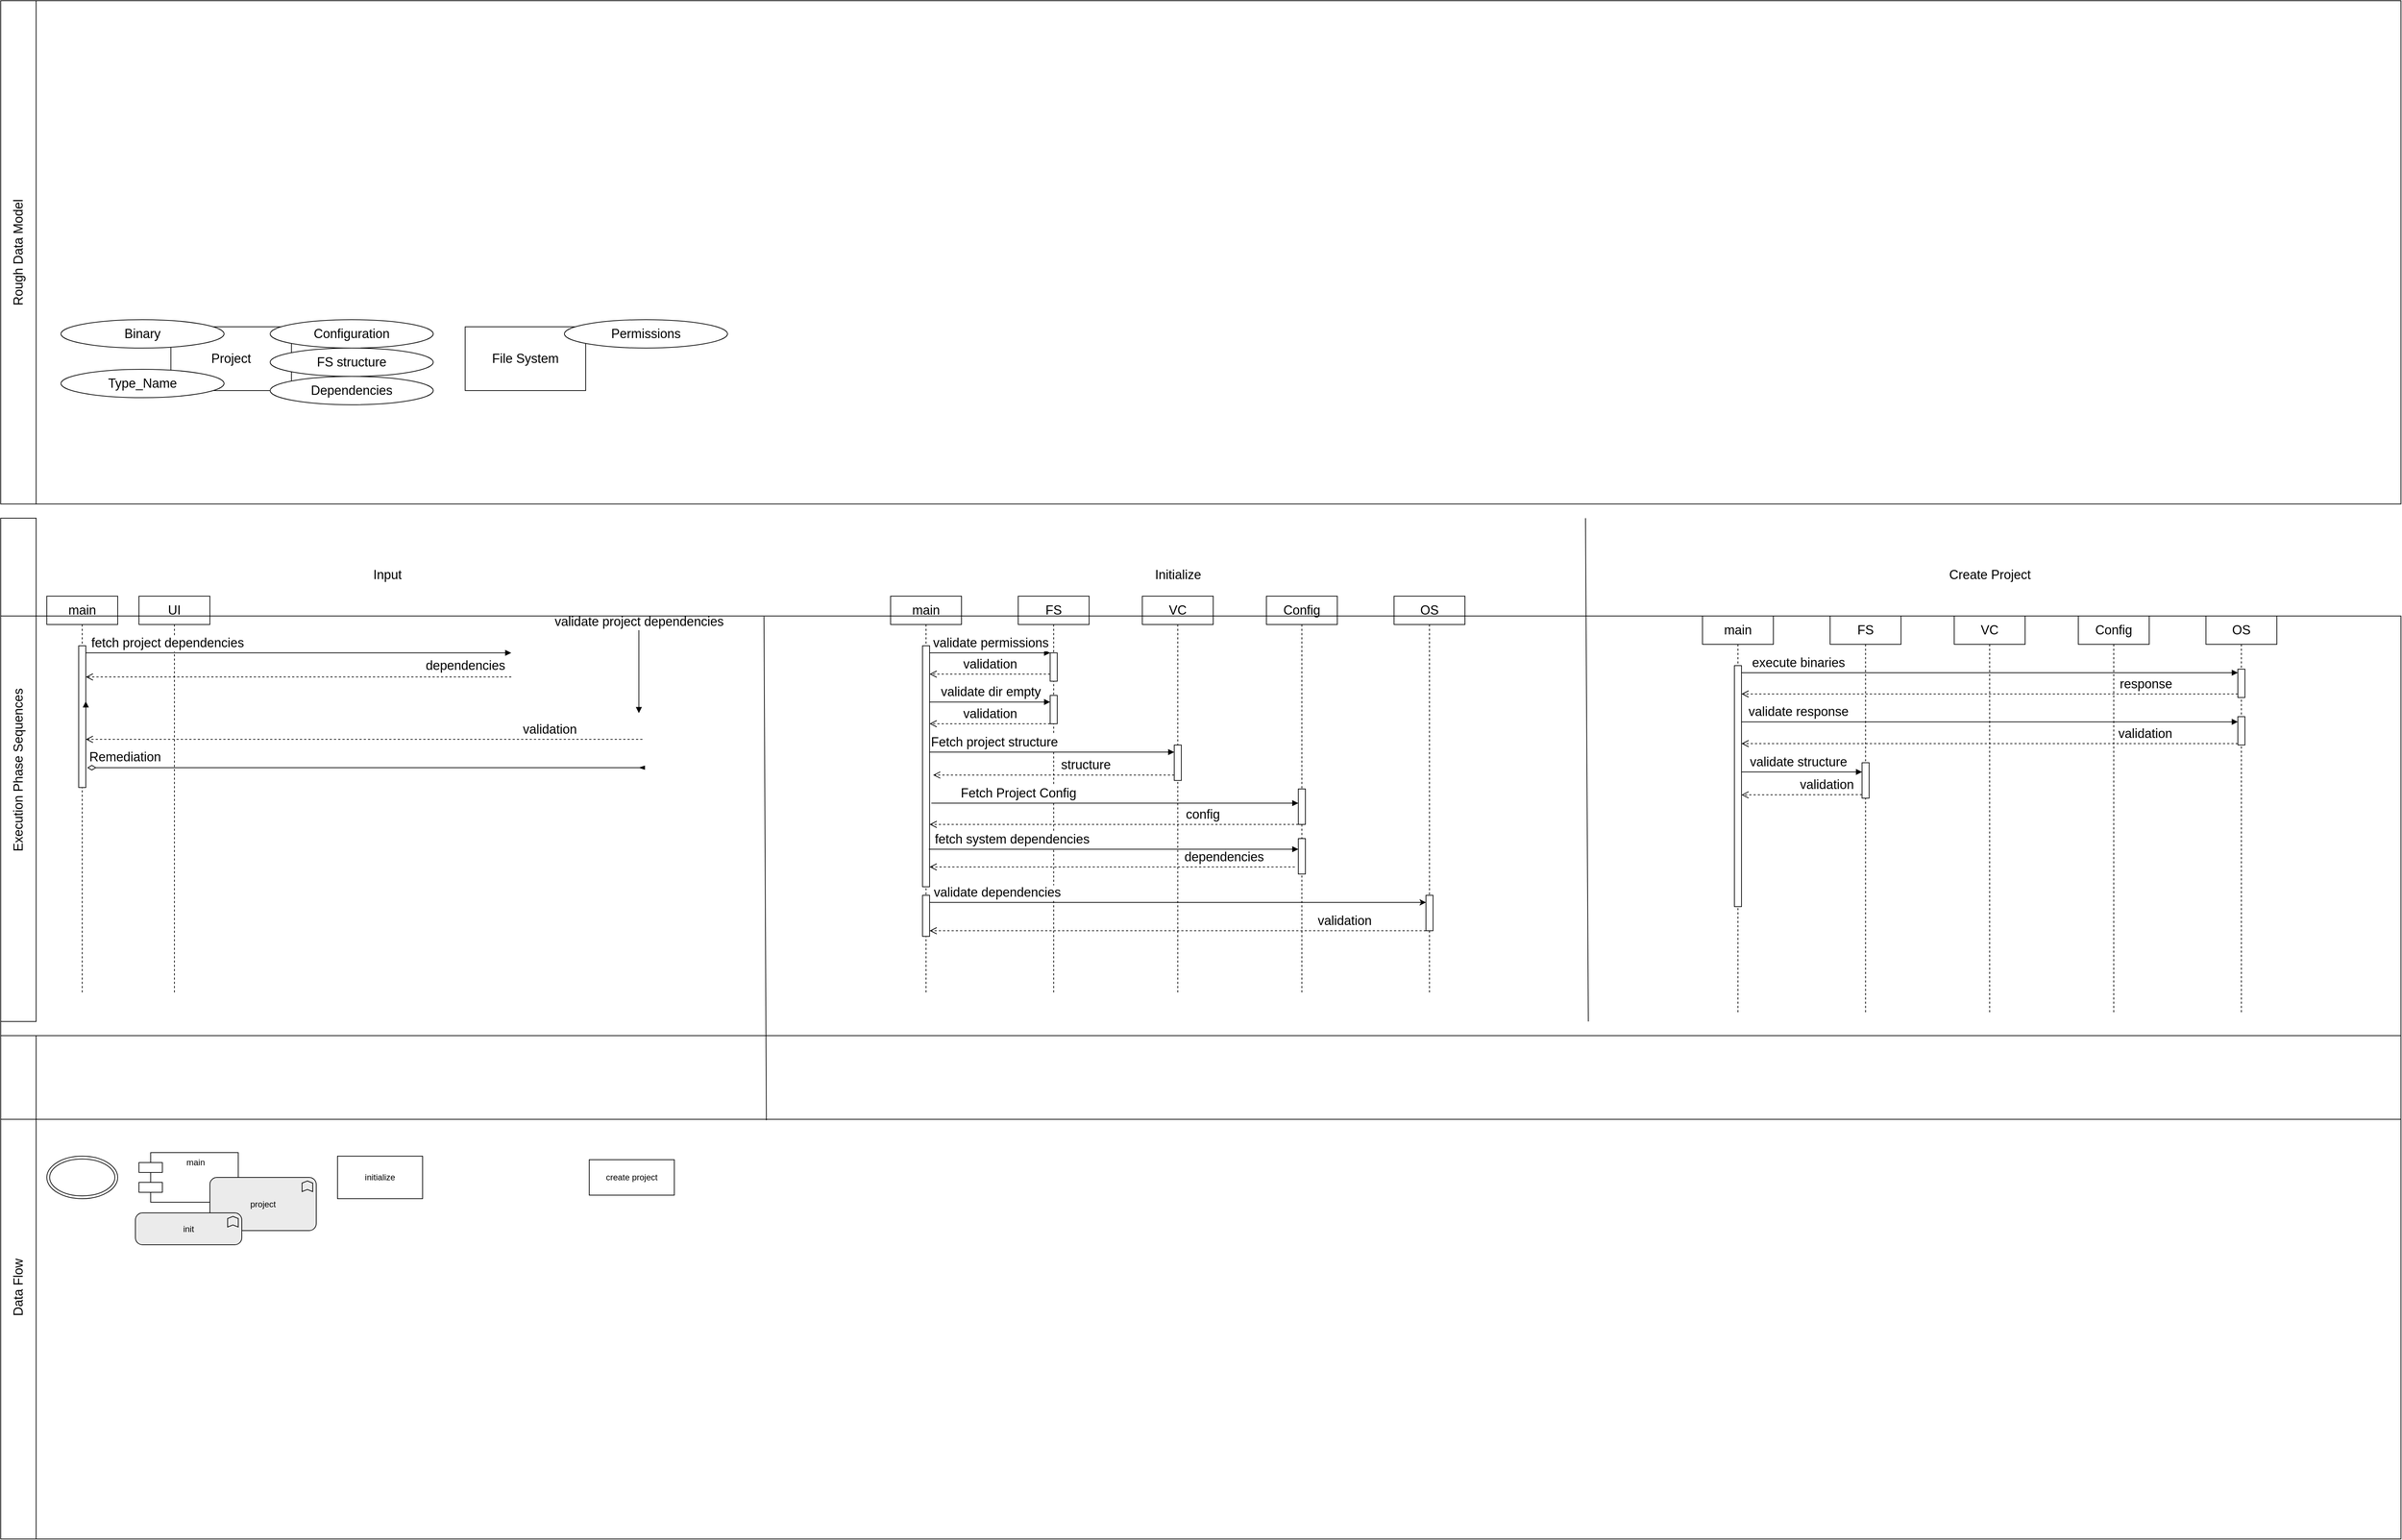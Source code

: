 <mxfile version="22.1.17" type="github" pages="2">
  <diagram name="Page-1" id="CyuAK5O2ngBxA0gHdHQv">
    <mxGraphModel dx="1660" dy="3206" grid="1" gridSize="10" guides="1" tooltips="1" connect="1" arrows="1" fold="1" page="1" pageScale="1" pageWidth="850" pageHeight="600" math="0" shadow="0">
      <root>
        <mxCell id="0" />
        <mxCell id="1" parent="0" />
        <mxCell id="G8mn_Oya-7VCKi-QUJl_-47" value="" style="group" parent="1" vertex="1" connectable="0">
          <mxGeometry x="15.0" y="-1650" width="3385" height="710" as="geometry" />
        </mxCell>
        <mxCell id="TEg64u3y-pWH7YhH9ex6-111" value="Execution Phase Sequences" style="rounded=0;whiteSpace=wrap;html=1;rotation=-90;fontSize=18;" parent="G8mn_Oya-7VCKi-QUJl_-47" vertex="1">
          <mxGeometry x="-330" y="330" width="710" height="50" as="geometry" />
        </mxCell>
        <mxCell id="G8mn_Oya-7VCKi-QUJl_-48" value="UI" style="shape=umlLifeline;perimeter=lifelinePerimeter;whiteSpace=wrap;html=1;container=0;dropTarget=0;collapsible=0;recursiveResize=0;outlineConnect=0;portConstraint=eastwest;newEdgeStyle={&quot;edgeStyle&quot;:&quot;elbowEdgeStyle&quot;,&quot;elbow&quot;:&quot;vertical&quot;,&quot;curved&quot;:0,&quot;rounded&quot;:0};fontSize=18;" parent="G8mn_Oya-7VCKi-QUJl_-47" vertex="1">
          <mxGeometry x="195.0" y="110" width="100" height="562" as="geometry" />
        </mxCell>
        <mxCell id="G8mn_Oya-7VCKi-QUJl_-49" value="" style="endArrow=none;html=1;rounded=0;entryX=0.318;entryY=0.001;entryDx=0;entryDy=0;entryPerimeter=0;exitX=0.319;exitY=1.002;exitDx=0;exitDy=0;exitPerimeter=0;" parent="G8mn_Oya-7VCKi-QUJl_-47" edge="1">
          <mxGeometry width="50" height="50" relative="1" as="geometry">
            <mxPoint x="2239" y="710" as="sourcePoint" />
            <mxPoint x="2235" as="targetPoint" />
          </mxGeometry>
        </mxCell>
        <mxCell id="G8mn_Oya-7VCKi-QUJl_-32" value="" style="whiteSpace=wrap;html=1;fillColor=none;" parent="1" vertex="1">
          <mxGeometry x="15" y="-2380" width="3385" height="710" as="geometry" />
        </mxCell>
        <mxCell id="G8mn_Oya-7VCKi-QUJl_-27" value="" style="whiteSpace=wrap;html=1;fillColor=none;" parent="1" vertex="1">
          <mxGeometry x="15" y="-920" width="3385" height="710" as="geometry" />
        </mxCell>
        <mxCell id="X7w895kAj7DChqH5guDB-77" value="Project" style="rounded=0;whiteSpace=wrap;html=1;fontSize=18;" parent="1" vertex="1">
          <mxGeometry x="255" y="-1920" width="170" height="90" as="geometry" />
        </mxCell>
        <mxCell id="TEg64u3y-pWH7YhH9ex6-54" value="Initialize" style="text;html=1;align=center;verticalAlign=middle;resizable=0;points=[];autosize=1;strokeColor=none;fillColor=none;fontSize=18;" parent="1" vertex="1">
          <mxGeometry x="1630" y="-1590" width="90" height="40" as="geometry" />
        </mxCell>
        <mxCell id="TEg64u3y-pWH7YhH9ex6-56" value="main" style="shape=umlLifeline;perimeter=lifelinePerimeter;whiteSpace=wrap;html=1;container=0;dropTarget=0;collapsible=0;recursiveResize=0;outlineConnect=0;portConstraint=eastwest;newEdgeStyle={&quot;edgeStyle&quot;:&quot;elbowEdgeStyle&quot;,&quot;elbow&quot;:&quot;vertical&quot;,&quot;curved&quot;:0,&quot;rounded&quot;:0};fontSize=18;" parent="1" vertex="1">
          <mxGeometry x="80" y="-1540" width="100" height="562" as="geometry" />
        </mxCell>
        <mxCell id="TEg64u3y-pWH7YhH9ex6-57" value="" style="html=1;points=[];perimeter=orthogonalPerimeter;outlineConnect=0;targetShapes=umlLifeline;portConstraint=eastwest;newEdgeStyle={&quot;edgeStyle&quot;:&quot;elbowEdgeStyle&quot;,&quot;elbow&quot;:&quot;vertical&quot;,&quot;curved&quot;:0,&quot;rounded&quot;:0};fontSize=18;" parent="TEg64u3y-pWH7YhH9ex6-56" vertex="1">
          <mxGeometry x="45" y="70" width="10" height="200" as="geometry" />
        </mxCell>
        <mxCell id="TEg64u3y-pWH7YhH9ex6-62" value="fetch project dependencies" style="html=1;verticalAlign=bottom;endArrow=block;edgeStyle=elbowEdgeStyle;elbow=vertical;curved=0;rounded=0;fontSize=18;" parent="1" source="TEg64u3y-pWH7YhH9ex6-57" edge="1">
          <mxGeometry x="-0.617" relative="1" as="geometry">
            <mxPoint x="235" y="-1450" as="sourcePoint" />
            <Array as="points">
              <mxPoint x="220" y="-1460" />
            </Array>
            <mxPoint as="offset" />
            <mxPoint x="735" y="-1460" as="targetPoint" />
          </mxGeometry>
        </mxCell>
        <mxCell id="TEg64u3y-pWH7YhH9ex6-63" value="dependencies" style="html=1;verticalAlign=bottom;endArrow=open;dashed=1;endSize=8;edgeStyle=elbowEdgeStyle;elbow=vertical;curved=0;rounded=0;fontSize=18;" parent="1" target="TEg64u3y-pWH7YhH9ex6-57" edge="1">
          <mxGeometry x="-0.782" y="-2" relative="1" as="geometry">
            <mxPoint x="140" y="-1428" as="targetPoint" />
            <Array as="points">
              <mxPoint x="220" y="-1426" />
            </Array>
            <mxPoint x="735" y="-1426" as="sourcePoint" />
            <mxPoint as="offset" />
          </mxGeometry>
        </mxCell>
        <mxCell id="TEg64u3y-pWH7YhH9ex6-68" value="validate project dependencies" style="html=1;verticalAlign=bottom;endArrow=block;edgeStyle=elbowEdgeStyle;elbow=vertical;curved=0;rounded=0;fontSize=18;" parent="1" source="TEg64u3y-pWH7YhH9ex6-110" edge="1">
          <mxGeometry x="-0.679" relative="1" as="geometry">
            <mxPoint x="135" y="-1375" as="sourcePoint" />
            <Array as="points">
              <mxPoint x="220" y="-1375" />
            </Array>
            <mxPoint x="915" y="-1375" as="targetPoint" />
            <mxPoint as="offset" />
          </mxGeometry>
        </mxCell>
        <mxCell id="TEg64u3y-pWH7YhH9ex6-69" value="validation" style="html=1;verticalAlign=bottom;endArrow=open;dashed=1;endSize=8;edgeStyle=elbowEdgeStyle;elbow=vertical;curved=0;rounded=0;fontSize=18;" parent="1" target="TEg64u3y-pWH7YhH9ex6-57" edge="1">
          <mxGeometry x="-0.669" relative="1" as="geometry">
            <mxPoint x="580" y="-1338" as="targetPoint" />
            <Array as="points">
              <mxPoint x="845" y="-1338" />
            </Array>
            <mxPoint x="920" y="-1338" as="sourcePoint" />
            <mxPoint x="-1" as="offset" />
          </mxGeometry>
        </mxCell>
        <mxCell id="TEg64u3y-pWH7YhH9ex6-82" value="Create Project" style="text;html=1;align=center;verticalAlign=middle;resizable=0;points=[];autosize=1;strokeColor=none;fillColor=none;fontSize=18;" parent="1" vertex="1">
          <mxGeometry x="2750" y="-1590" width="140" height="40" as="geometry" />
        </mxCell>
        <mxCell id="TEg64u3y-pWH7YhH9ex6-83" value="main" style="shape=umlLifeline;perimeter=lifelinePerimeter;whiteSpace=wrap;html=1;container=0;dropTarget=0;collapsible=0;recursiveResize=0;outlineConnect=0;portConstraint=eastwest;newEdgeStyle={&quot;edgeStyle&quot;:&quot;elbowEdgeStyle&quot;,&quot;elbow&quot;:&quot;vertical&quot;,&quot;curved&quot;:0,&quot;rounded&quot;:0};fontSize=18;" parent="1" vertex="1">
          <mxGeometry x="1270" y="-1540" width="100" height="562" as="geometry" />
        </mxCell>
        <mxCell id="TEg64u3y-pWH7YhH9ex6-84" value="" style="html=1;points=[];perimeter=orthogonalPerimeter;outlineConnect=0;targetShapes=umlLifeline;portConstraint=eastwest;newEdgeStyle={&quot;edgeStyle&quot;:&quot;elbowEdgeStyle&quot;,&quot;elbow&quot;:&quot;vertical&quot;,&quot;curved&quot;:0,&quot;rounded&quot;:0};fontSize=18;" parent="TEg64u3y-pWH7YhH9ex6-83" vertex="1">
          <mxGeometry x="45" y="70" width="10" height="340" as="geometry" />
        </mxCell>
        <mxCell id="TEg64u3y-pWH7YhH9ex6-85" value="" style="html=1;points=[];perimeter=orthogonalPerimeter;outlineConnect=0;targetShapes=umlLifeline;portConstraint=eastwest;newEdgeStyle={&quot;edgeStyle&quot;:&quot;elbowEdgeStyle&quot;,&quot;elbow&quot;:&quot;vertical&quot;,&quot;curved&quot;:0,&quot;rounded&quot;:0};fontSize=18;" parent="TEg64u3y-pWH7YhH9ex6-83" vertex="1">
          <mxGeometry x="45" y="422" width="10" height="58" as="geometry" />
        </mxCell>
        <mxCell id="TEg64u3y-pWH7YhH9ex6-86" value="FS" style="shape=umlLifeline;perimeter=lifelinePerimeter;whiteSpace=wrap;html=1;container=0;dropTarget=0;collapsible=0;recursiveResize=0;outlineConnect=0;portConstraint=eastwest;newEdgeStyle={&quot;edgeStyle&quot;:&quot;elbowEdgeStyle&quot;,&quot;elbow&quot;:&quot;vertical&quot;,&quot;curved&quot;:0,&quot;rounded&quot;:0};fontSize=18;" parent="1" vertex="1">
          <mxGeometry x="1450" y="-1540" width="100" height="562" as="geometry" />
        </mxCell>
        <mxCell id="TEg64u3y-pWH7YhH9ex6-87" value="" style="html=1;points=[];perimeter=orthogonalPerimeter;outlineConnect=0;targetShapes=umlLifeline;portConstraint=eastwest;newEdgeStyle={&quot;edgeStyle&quot;:&quot;elbowEdgeStyle&quot;,&quot;elbow&quot;:&quot;vertical&quot;,&quot;curved&quot;:0,&quot;rounded&quot;:0};fontSize=18;" parent="TEg64u3y-pWH7YhH9ex6-86" vertex="1">
          <mxGeometry x="45" y="80" width="10" height="40" as="geometry" />
        </mxCell>
        <mxCell id="TEg64u3y-pWH7YhH9ex6-88" value="" style="html=1;points=[];perimeter=orthogonalPerimeter;outlineConnect=0;targetShapes=umlLifeline;portConstraint=eastwest;newEdgeStyle={&quot;edgeStyle&quot;:&quot;elbowEdgeStyle&quot;,&quot;elbow&quot;:&quot;vertical&quot;,&quot;curved&quot;:0,&quot;rounded&quot;:0};fontSize=18;" parent="TEg64u3y-pWH7YhH9ex6-86" vertex="1">
          <mxGeometry x="45" y="140" width="10" height="40" as="geometry" />
        </mxCell>
        <mxCell id="TEg64u3y-pWH7YhH9ex6-89" value="validate permissions" style="html=1;verticalAlign=bottom;endArrow=block;edgeStyle=elbowEdgeStyle;elbow=vertical;curved=0;rounded=0;fontSize=18;" parent="1" source="TEg64u3y-pWH7YhH9ex6-84" target="TEg64u3y-pWH7YhH9ex6-87" edge="1">
          <mxGeometry x="0.005" relative="1" as="geometry">
            <mxPoint x="1425" y="-1450" as="sourcePoint" />
            <Array as="points">
              <mxPoint x="1410" y="-1460" />
            </Array>
            <mxPoint as="offset" />
          </mxGeometry>
        </mxCell>
        <mxCell id="TEg64u3y-pWH7YhH9ex6-90" value="validation" style="html=1;verticalAlign=bottom;endArrow=open;dashed=1;endSize=8;edgeStyle=elbowEdgeStyle;elbow=vertical;curved=0;rounded=0;fontSize=18;" parent="1" edge="1">
          <mxGeometry relative="1" as="geometry">
            <mxPoint x="1325" y="-1430" as="targetPoint" />
            <Array as="points">
              <mxPoint x="1420" y="-1430" />
            </Array>
            <mxPoint x="1495.0" y="-1430" as="sourcePoint" />
          </mxGeometry>
        </mxCell>
        <mxCell id="TEg64u3y-pWH7YhH9ex6-91" value="VC" style="shape=umlLifeline;perimeter=lifelinePerimeter;whiteSpace=wrap;html=1;container=0;dropTarget=0;collapsible=0;recursiveResize=0;outlineConnect=0;portConstraint=eastwest;newEdgeStyle={&quot;edgeStyle&quot;:&quot;elbowEdgeStyle&quot;,&quot;elbow&quot;:&quot;vertical&quot;,&quot;curved&quot;:0,&quot;rounded&quot;:0};fontSize=18;" parent="1" vertex="1">
          <mxGeometry x="1625" y="-1540" width="100" height="562" as="geometry" />
        </mxCell>
        <mxCell id="TEg64u3y-pWH7YhH9ex6-92" value="" style="html=1;points=[];perimeter=orthogonalPerimeter;outlineConnect=0;targetShapes=umlLifeline;portConstraint=eastwest;newEdgeStyle={&quot;edgeStyle&quot;:&quot;elbowEdgeStyle&quot;,&quot;elbow&quot;:&quot;vertical&quot;,&quot;curved&quot;:0,&quot;rounded&quot;:0};fontSize=18;" parent="TEg64u3y-pWH7YhH9ex6-91" vertex="1">
          <mxGeometry x="45" y="210" width="10" height="50" as="geometry" />
        </mxCell>
        <mxCell id="TEg64u3y-pWH7YhH9ex6-93" value="validate dir empty" style="html=1;verticalAlign=bottom;endArrow=block;edgeStyle=elbowEdgeStyle;elbow=vertical;curved=0;rounded=0;fontSize=18;" parent="1" edge="1">
          <mxGeometry x="0.005" relative="1" as="geometry">
            <mxPoint x="1325" y="-1390.67" as="sourcePoint" />
            <Array as="points">
              <mxPoint x="1410" y="-1390.67" />
            </Array>
            <mxPoint x="1495" y="-1390.67" as="targetPoint" />
            <mxPoint as="offset" />
          </mxGeometry>
        </mxCell>
        <mxCell id="TEg64u3y-pWH7YhH9ex6-94" value="validation" style="html=1;verticalAlign=bottom;endArrow=open;dashed=1;endSize=8;edgeStyle=elbowEdgeStyle;elbow=vertical;curved=0;rounded=0;fontSize=18;" parent="1" edge="1">
          <mxGeometry relative="1" as="geometry">
            <mxPoint x="1325" y="-1360" as="targetPoint" />
            <Array as="points">
              <mxPoint x="1420" y="-1360" />
            </Array>
            <mxPoint x="1495.0" y="-1360" as="sourcePoint" />
          </mxGeometry>
        </mxCell>
        <mxCell id="TEg64u3y-pWH7YhH9ex6-95" value="Fetch project structure" style="html=1;verticalAlign=bottom;endArrow=block;edgeStyle=elbowEdgeStyle;elbow=vertical;curved=0;rounded=0;fontSize=18;" parent="1" target="TEg64u3y-pWH7YhH9ex6-92" edge="1">
          <mxGeometry x="-0.47" relative="1" as="geometry">
            <mxPoint x="1325" y="-1320" as="sourcePoint" />
            <Array as="points">
              <mxPoint x="1410" y="-1320" />
            </Array>
            <mxPoint x="1665" y="-1320" as="targetPoint" />
            <mxPoint x="-1" as="offset" />
          </mxGeometry>
        </mxCell>
        <mxCell id="TEg64u3y-pWH7YhH9ex6-96" value="structure" style="html=1;verticalAlign=bottom;endArrow=open;dashed=1;endSize=8;edgeStyle=elbowEdgeStyle;elbow=vertical;curved=0;rounded=0;fontSize=18;" parent="1" edge="1">
          <mxGeometry x="-0.265" relative="1" as="geometry">
            <mxPoint x="1330" y="-1287.67" as="targetPoint" />
            <Array as="points">
              <mxPoint x="1595" y="-1287.67" />
            </Array>
            <mxPoint x="1670" y="-1287.67" as="sourcePoint" />
            <mxPoint as="offset" />
          </mxGeometry>
        </mxCell>
        <mxCell id="TEg64u3y-pWH7YhH9ex6-97" value="Config" style="shape=umlLifeline;perimeter=lifelinePerimeter;whiteSpace=wrap;html=1;container=0;dropTarget=0;collapsible=0;recursiveResize=0;outlineConnect=0;portConstraint=eastwest;newEdgeStyle={&quot;edgeStyle&quot;:&quot;elbowEdgeStyle&quot;,&quot;elbow&quot;:&quot;vertical&quot;,&quot;curved&quot;:0,&quot;rounded&quot;:0};fontSize=18;" parent="1" vertex="1">
          <mxGeometry x="1800" y="-1540" width="100" height="562" as="geometry" />
        </mxCell>
        <mxCell id="TEg64u3y-pWH7YhH9ex6-98" value="" style="html=1;points=[];perimeter=orthogonalPerimeter;outlineConnect=0;targetShapes=umlLifeline;portConstraint=eastwest;newEdgeStyle={&quot;edgeStyle&quot;:&quot;elbowEdgeStyle&quot;,&quot;elbow&quot;:&quot;vertical&quot;,&quot;curved&quot;:0,&quot;rounded&quot;:0};fontSize=18;" parent="TEg64u3y-pWH7YhH9ex6-97" vertex="1">
          <mxGeometry x="45" y="272" width="10" height="50" as="geometry" />
        </mxCell>
        <mxCell id="TEg64u3y-pWH7YhH9ex6-99" value="" style="html=1;points=[];perimeter=orthogonalPerimeter;outlineConnect=0;targetShapes=umlLifeline;portConstraint=eastwest;newEdgeStyle={&quot;edgeStyle&quot;:&quot;elbowEdgeStyle&quot;,&quot;elbow&quot;:&quot;vertical&quot;,&quot;curved&quot;:0,&quot;rounded&quot;:0};fontSize=18;" parent="TEg64u3y-pWH7YhH9ex6-97" vertex="1">
          <mxGeometry x="45" y="342" width="10" height="50" as="geometry" />
        </mxCell>
        <mxCell id="TEg64u3y-pWH7YhH9ex6-100" value="Fetch Project Config" style="html=1;verticalAlign=bottom;endArrow=block;edgeStyle=elbowEdgeStyle;elbow=vertical;curved=0;rounded=0;fontSize=18;" parent="1" target="TEg64u3y-pWH7YhH9ex6-98" edge="1">
          <mxGeometry x="-0.522" relative="1" as="geometry">
            <mxPoint x="1327.5" y="-1248" as="sourcePoint" />
            <Array as="points">
              <mxPoint x="1412.5" y="-1248" />
            </Array>
            <mxPoint x="1840" y="-1248" as="targetPoint" />
            <mxPoint x="-1" as="offset" />
          </mxGeometry>
        </mxCell>
        <mxCell id="TEg64u3y-pWH7YhH9ex6-101" value="config" style="html=1;verticalAlign=bottom;endArrow=open;dashed=1;endSize=8;edgeStyle=elbowEdgeStyle;elbow=vertical;curved=0;rounded=0;fontSize=18;" parent="1" target="TEg64u3y-pWH7YhH9ex6-84" edge="1">
          <mxGeometry x="-0.481" relative="1" as="geometry">
            <mxPoint x="1505" y="-1218" as="targetPoint" />
            <Array as="points">
              <mxPoint x="1770" y="-1218" />
            </Array>
            <mxPoint x="1845" y="-1218" as="sourcePoint" />
            <mxPoint as="offset" />
          </mxGeometry>
        </mxCell>
        <mxCell id="TEg64u3y-pWH7YhH9ex6-102" value="fetch system dependencies" style="html=1;verticalAlign=bottom;endArrow=block;edgeStyle=elbowEdgeStyle;elbow=horizontal;curved=0;rounded=0;fontSize=18;" parent="1" target="TEg64u3y-pWH7YhH9ex6-99" edge="1">
          <mxGeometry x="-0.552" relative="1" as="geometry">
            <mxPoint x="1324" y="-1183" as="sourcePoint" />
            <Array as="points">
              <mxPoint x="1409" y="-1183" />
            </Array>
            <mxPoint x="1494" y="-1183" as="targetPoint" />
            <mxPoint as="offset" />
          </mxGeometry>
        </mxCell>
        <mxCell id="TEg64u3y-pWH7YhH9ex6-103" value="dependencies" style="html=1;verticalAlign=bottom;endArrow=open;dashed=1;endSize=8;edgeStyle=elbowEdgeStyle;elbow=vertical;curved=0;rounded=0;fontSize=18;" parent="1" target="TEg64u3y-pWH7YhH9ex6-84" edge="1">
          <mxGeometry x="-0.612" relative="1" as="geometry">
            <mxPoint x="1335" y="-1158" as="targetPoint" />
            <Array as="points">
              <mxPoint x="1780" y="-1158" />
            </Array>
            <mxPoint x="1840" y="-1158" as="sourcePoint" />
            <mxPoint as="offset" />
          </mxGeometry>
        </mxCell>
        <mxCell id="TEg64u3y-pWH7YhH9ex6-104" value="OS" style="shape=umlLifeline;perimeter=lifelinePerimeter;whiteSpace=wrap;html=1;container=0;dropTarget=0;collapsible=0;recursiveResize=0;outlineConnect=0;portConstraint=eastwest;newEdgeStyle={&quot;edgeStyle&quot;:&quot;elbowEdgeStyle&quot;,&quot;elbow&quot;:&quot;vertical&quot;,&quot;curved&quot;:0,&quot;rounded&quot;:0};fontSize=18;" parent="1" vertex="1">
          <mxGeometry x="1980" y="-1540" width="100" height="562" as="geometry" />
        </mxCell>
        <mxCell id="TEg64u3y-pWH7YhH9ex6-105" value="" style="html=1;points=[];perimeter=orthogonalPerimeter;outlineConnect=0;targetShapes=umlLifeline;portConstraint=eastwest;newEdgeStyle={&quot;edgeStyle&quot;:&quot;elbowEdgeStyle&quot;,&quot;elbow&quot;:&quot;vertical&quot;,&quot;curved&quot;:0,&quot;rounded&quot;:0};fontSize=18;" parent="TEg64u3y-pWH7YhH9ex6-104" vertex="1">
          <mxGeometry x="45" y="422" width="10" height="50" as="geometry" />
        </mxCell>
        <mxCell id="TEg64u3y-pWH7YhH9ex6-106" value="" style="edgeStyle=elbowEdgeStyle;rounded=0;orthogonalLoop=1;jettySize=auto;html=1;elbow=vertical;curved=0;" parent="1" edge="1">
          <mxGeometry relative="1" as="geometry">
            <mxPoint x="1325" y="-1108.005" as="sourcePoint" />
            <mxPoint x="2025" y="-1108.005" as="targetPoint" />
            <Array as="points" />
          </mxGeometry>
        </mxCell>
        <mxCell id="TEg64u3y-pWH7YhH9ex6-107" value="validate dependencies" style="edgeLabel;html=1;align=center;verticalAlign=middle;resizable=0;points=[];fontSize=18;" parent="TEg64u3y-pWH7YhH9ex6-106" vertex="1" connectable="0">
          <mxGeometry relative="1" as="geometry">
            <mxPoint x="-255" y="-14" as="offset" />
          </mxGeometry>
        </mxCell>
        <mxCell id="TEg64u3y-pWH7YhH9ex6-108" value="validation" style="html=1;verticalAlign=bottom;endArrow=open;dashed=1;endSize=8;edgeStyle=elbowEdgeStyle;elbow=vertical;curved=0;rounded=0;fontSize=18;" parent="1" target="TEg64u3y-pWH7YhH9ex6-85" edge="1">
          <mxGeometry x="-0.671" relative="1" as="geometry">
            <mxPoint x="1330" y="-1068" as="targetPoint" />
            <Array as="points">
              <mxPoint x="1330" y="-1068" />
            </Array>
            <mxPoint x="2025" y="-1068" as="sourcePoint" />
            <mxPoint as="offset" />
          </mxGeometry>
        </mxCell>
        <mxCell id="TEg64u3y-pWH7YhH9ex6-109" value="Input" style="text;html=1;align=center;verticalAlign=middle;resizable=0;points=[];autosize=1;strokeColor=none;fillColor=none;fontSize=18;" parent="1" vertex="1">
          <mxGeometry x="530" y="-1590" width="60" height="40" as="geometry" />
        </mxCell>
        <mxCell id="G8mn_Oya-7VCKi-QUJl_-1" value="main" style="shape=umlLifeline;perimeter=lifelinePerimeter;whiteSpace=wrap;html=1;container=0;dropTarget=0;collapsible=0;recursiveResize=0;outlineConnect=0;portConstraint=eastwest;newEdgeStyle={&quot;edgeStyle&quot;:&quot;elbowEdgeStyle&quot;,&quot;elbow&quot;:&quot;vertical&quot;,&quot;curved&quot;:0,&quot;rounded&quot;:0};fontSize=18;" parent="1" vertex="1">
          <mxGeometry x="2415" y="-1512" width="100" height="562" as="geometry" />
        </mxCell>
        <mxCell id="G8mn_Oya-7VCKi-QUJl_-2" value="" style="html=1;points=[];perimeter=orthogonalPerimeter;outlineConnect=0;targetShapes=umlLifeline;portConstraint=eastwest;newEdgeStyle={&quot;edgeStyle&quot;:&quot;elbowEdgeStyle&quot;,&quot;elbow&quot;:&quot;vertical&quot;,&quot;curved&quot;:0,&quot;rounded&quot;:0};fontSize=18;" parent="G8mn_Oya-7VCKi-QUJl_-1" vertex="1">
          <mxGeometry x="45" y="70" width="10" height="340" as="geometry" />
        </mxCell>
        <mxCell id="G8mn_Oya-7VCKi-QUJl_-4" value="FS" style="shape=umlLifeline;perimeter=lifelinePerimeter;whiteSpace=wrap;html=1;container=0;dropTarget=0;collapsible=0;recursiveResize=0;outlineConnect=0;portConstraint=eastwest;newEdgeStyle={&quot;edgeStyle&quot;:&quot;elbowEdgeStyle&quot;,&quot;elbow&quot;:&quot;vertical&quot;,&quot;curved&quot;:0,&quot;rounded&quot;:0};fontSize=18;" parent="1" vertex="1">
          <mxGeometry x="2595" y="-1512" width="100" height="562" as="geometry" />
        </mxCell>
        <mxCell id="G8mn_Oya-7VCKi-QUJl_-10" value="" style="html=1;points=[];perimeter=orthogonalPerimeter;outlineConnect=0;targetShapes=umlLifeline;portConstraint=eastwest;newEdgeStyle={&quot;edgeStyle&quot;:&quot;elbowEdgeStyle&quot;,&quot;elbow&quot;:&quot;vertical&quot;,&quot;curved&quot;:0,&quot;rounded&quot;:0};fontSize=18;" parent="G8mn_Oya-7VCKi-QUJl_-4" vertex="1">
          <mxGeometry x="45" y="207" width="10" height="50" as="geometry" />
        </mxCell>
        <mxCell id="G8mn_Oya-7VCKi-QUJl_-7" value="execute binaries" style="html=1;verticalAlign=bottom;endArrow=block;edgeStyle=elbowEdgeStyle;elbow=vertical;curved=0;rounded=0;fontSize=18;" parent="1" source="G8mn_Oya-7VCKi-QUJl_-2" target="G8mn_Oya-7VCKi-QUJl_-5" edge="1">
          <mxGeometry x="-0.771" relative="1" as="geometry">
            <mxPoint x="2570" y="-1422" as="sourcePoint" />
            <Array as="points">
              <mxPoint x="2555" y="-1432" />
            </Array>
            <mxPoint as="offset" />
          </mxGeometry>
        </mxCell>
        <mxCell id="G8mn_Oya-7VCKi-QUJl_-8" value="response" style="html=1;verticalAlign=bottom;endArrow=open;dashed=1;endSize=8;edgeStyle=elbowEdgeStyle;elbow=vertical;curved=0;rounded=0;fontSize=18;" parent="1" source="G8mn_Oya-7VCKi-QUJl_-5" edge="1">
          <mxGeometry x="-0.629" relative="1" as="geometry">
            <mxPoint x="2470" y="-1402" as="targetPoint" />
            <Array as="points">
              <mxPoint x="2565" y="-1402" />
            </Array>
            <mxPoint x="2640.0" y="-1402" as="sourcePoint" />
            <mxPoint as="offset" />
          </mxGeometry>
        </mxCell>
        <mxCell id="G8mn_Oya-7VCKi-QUJl_-9" value="VC" style="shape=umlLifeline;perimeter=lifelinePerimeter;whiteSpace=wrap;html=1;container=0;dropTarget=0;collapsible=0;recursiveResize=0;outlineConnect=0;portConstraint=eastwest;newEdgeStyle={&quot;edgeStyle&quot;:&quot;elbowEdgeStyle&quot;,&quot;elbow&quot;:&quot;vertical&quot;,&quot;curved&quot;:0,&quot;rounded&quot;:0};fontSize=18;" parent="1" vertex="1">
          <mxGeometry x="2770" y="-1512" width="100" height="562" as="geometry" />
        </mxCell>
        <mxCell id="G8mn_Oya-7VCKi-QUJl_-11" value="validate response" style="html=1;verticalAlign=bottom;endArrow=block;edgeStyle=elbowEdgeStyle;elbow=vertical;curved=0;rounded=0;fontSize=18;" parent="1" target="G8mn_Oya-7VCKi-QUJl_-6" edge="1">
          <mxGeometry x="-0.771" relative="1" as="geometry">
            <mxPoint x="2470" y="-1362.67" as="sourcePoint" />
            <Array as="points">
              <mxPoint x="2555" y="-1362.67" />
            </Array>
            <mxPoint x="2640" y="-1362.67" as="targetPoint" />
            <mxPoint as="offset" />
          </mxGeometry>
        </mxCell>
        <mxCell id="G8mn_Oya-7VCKi-QUJl_-12" value="validation" style="html=1;verticalAlign=bottom;endArrow=open;dashed=1;endSize=8;edgeStyle=elbowEdgeStyle;elbow=vertical;curved=0;rounded=0;fontSize=18;" parent="1" source="G8mn_Oya-7VCKi-QUJl_-6" edge="1">
          <mxGeometry x="-0.629" relative="1" as="geometry">
            <mxPoint x="2470" y="-1332" as="targetPoint" />
            <Array as="points">
              <mxPoint x="2565" y="-1332" />
            </Array>
            <mxPoint x="2640.0" y="-1332" as="sourcePoint" />
            <mxPoint x="-1" as="offset" />
          </mxGeometry>
        </mxCell>
        <mxCell id="G8mn_Oya-7VCKi-QUJl_-13" value="validate structure" style="html=1;verticalAlign=bottom;endArrow=block;edgeStyle=elbowEdgeStyle;elbow=vertical;curved=0;rounded=0;fontSize=18;" parent="1" target="G8mn_Oya-7VCKi-QUJl_-10" edge="1">
          <mxGeometry x="-0.059" relative="1" as="geometry">
            <mxPoint x="2470" y="-1292" as="sourcePoint" />
            <Array as="points">
              <mxPoint x="2555" y="-1292" />
            </Array>
            <mxPoint x="2810" y="-1292" as="targetPoint" />
            <mxPoint as="offset" />
          </mxGeometry>
        </mxCell>
        <mxCell id="G8mn_Oya-7VCKi-QUJl_-14" value="validation" style="html=1;verticalAlign=bottom;endArrow=open;dashed=1;endSize=8;edgeStyle=elbowEdgeStyle;elbow=vertical;curved=0;rounded=0;fontSize=18;" parent="1" edge="1">
          <mxGeometry x="-0.41" relative="1" as="geometry">
            <mxPoint x="2470" y="-1260" as="targetPoint" />
            <Array as="points">
              <mxPoint x="2740" y="-1259.67" />
            </Array>
            <mxPoint x="2640" y="-1260" as="sourcePoint" />
            <mxPoint as="offset" />
          </mxGeometry>
        </mxCell>
        <mxCell id="G8mn_Oya-7VCKi-QUJl_-15" value="Config" style="shape=umlLifeline;perimeter=lifelinePerimeter;whiteSpace=wrap;html=1;container=0;dropTarget=0;collapsible=0;recursiveResize=0;outlineConnect=0;portConstraint=eastwest;newEdgeStyle={&quot;edgeStyle&quot;:&quot;elbowEdgeStyle&quot;,&quot;elbow&quot;:&quot;vertical&quot;,&quot;curved&quot;:0,&quot;rounded&quot;:0};fontSize=18;" parent="1" vertex="1">
          <mxGeometry x="2945" y="-1512" width="100" height="562" as="geometry" />
        </mxCell>
        <mxCell id="G8mn_Oya-7VCKi-QUJl_-22" value="OS" style="shape=umlLifeline;perimeter=lifelinePerimeter;whiteSpace=wrap;html=1;container=0;dropTarget=0;collapsible=0;recursiveResize=0;outlineConnect=0;portConstraint=eastwest;newEdgeStyle={&quot;edgeStyle&quot;:&quot;elbowEdgeStyle&quot;,&quot;elbow&quot;:&quot;vertical&quot;,&quot;curved&quot;:0,&quot;rounded&quot;:0};fontSize=18;" parent="1" vertex="1">
          <mxGeometry x="3125" y="-1512" width="100" height="562" as="geometry" />
        </mxCell>
        <mxCell id="G8mn_Oya-7VCKi-QUJl_-5" value="" style="html=1;points=[];perimeter=orthogonalPerimeter;outlineConnect=0;targetShapes=umlLifeline;portConstraint=eastwest;newEdgeStyle={&quot;edgeStyle&quot;:&quot;elbowEdgeStyle&quot;,&quot;elbow&quot;:&quot;vertical&quot;,&quot;curved&quot;:0,&quot;rounded&quot;:0};fontSize=18;" parent="G8mn_Oya-7VCKi-QUJl_-22" vertex="1">
          <mxGeometry x="45" y="75" width="10" height="40" as="geometry" />
        </mxCell>
        <mxCell id="G8mn_Oya-7VCKi-QUJl_-6" value="" style="html=1;points=[];perimeter=orthogonalPerimeter;outlineConnect=0;targetShapes=umlLifeline;portConstraint=eastwest;newEdgeStyle={&quot;edgeStyle&quot;:&quot;elbowEdgeStyle&quot;,&quot;elbow&quot;:&quot;vertical&quot;,&quot;curved&quot;:0,&quot;rounded&quot;:0};fontSize=18;" parent="G8mn_Oya-7VCKi-QUJl_-22" vertex="1">
          <mxGeometry x="45" y="142" width="10" height="40" as="geometry" />
        </mxCell>
        <mxCell id="G8mn_Oya-7VCKi-QUJl_-28" value="Data Flow" style="rounded=0;whiteSpace=wrap;html=1;rotation=-90;fontSize=18;" parent="1" vertex="1">
          <mxGeometry x="-315" y="-590" width="710" height="50" as="geometry" />
        </mxCell>
        <mxCell id="G8mn_Oya-7VCKi-QUJl_-30" value="initialize" style="whiteSpace=wrap;html=1;" parent="1" vertex="1">
          <mxGeometry x="490" y="-750" width="120" height="60" as="geometry" />
        </mxCell>
        <mxCell id="G8mn_Oya-7VCKi-QUJl_-31" value="create project" style="whiteSpace=wrap;html=1;" parent="1" vertex="1">
          <mxGeometry x="845" y="-745" width="120" height="50" as="geometry" />
        </mxCell>
        <mxCell id="G8mn_Oya-7VCKi-QUJl_-33" value="Rough Data Model" style="rounded=0;whiteSpace=wrap;html=1;rotation=-90;fontSize=18;" parent="1" vertex="1">
          <mxGeometry x="-315" y="-2050" width="710" height="50" as="geometry" />
        </mxCell>
        <mxCell id="G8mn_Oya-7VCKi-QUJl_-35" value="" style="edgeStyle=elbowEdgeStyle;fontSize=12;html=1;endArrow=blockThin;endFill=1;startArrow=diamondThin;startFill=0;endSize=6;startSize=10;rounded=0;" parent="1" edge="1">
          <mxGeometry width="160" relative="1" as="geometry">
            <mxPoint x="137" y="-1298" as="sourcePoint" />
            <mxPoint x="915" y="-1298" as="targetPoint" />
            <Array as="points">
              <mxPoint x="920" y="-1308" />
            </Array>
          </mxGeometry>
        </mxCell>
        <mxCell id="G8mn_Oya-7VCKi-QUJl_-39" value="Remediation" style="text;html=1;align=center;verticalAlign=middle;resizable=0;points=[];autosize=1;strokeColor=none;fillColor=none;fontSize=18;" parent="1" vertex="1">
          <mxGeometry x="130" y="-1333" width="120" height="40" as="geometry" />
        </mxCell>
        <mxCell id="G8mn_Oya-7VCKi-QUJl_-40" value="File System" style="rounded=0;whiteSpace=wrap;html=1;fontSize=18;" parent="1" vertex="1">
          <mxGeometry x="670" y="-1920" width="170" height="90" as="geometry" />
        </mxCell>
        <mxCell id="G8mn_Oya-7VCKi-QUJl_-53" value="Configuration" style="ellipse;whiteSpace=wrap;html=1;align=center;fontSize=18;" parent="1" vertex="1">
          <mxGeometry x="395" y="-1930" width="230" height="40" as="geometry" />
        </mxCell>
        <mxCell id="G8mn_Oya-7VCKi-QUJl_-54" value="FS structure" style="ellipse;whiteSpace=wrap;html=1;align=center;fontSize=18;" parent="1" vertex="1">
          <mxGeometry x="395" y="-1890" width="230" height="40" as="geometry" />
        </mxCell>
        <mxCell id="G8mn_Oya-7VCKi-QUJl_-56" value="Dependencies" style="ellipse;whiteSpace=wrap;html=1;align=center;fontSize=18;" parent="1" vertex="1">
          <mxGeometry x="395" y="-1850" width="230" height="40" as="geometry" />
        </mxCell>
        <mxCell id="G8mn_Oya-7VCKi-QUJl_-57" value="Binary" style="ellipse;whiteSpace=wrap;html=1;align=center;fontSize=18;" parent="1" vertex="1">
          <mxGeometry x="100" y="-1930" width="230" height="40" as="geometry" />
        </mxCell>
        <mxCell id="G8mn_Oya-7VCKi-QUJl_-58" value="Permissions" style="ellipse;whiteSpace=wrap;html=1;align=center;fontSize=18;" parent="1" vertex="1">
          <mxGeometry x="810" y="-1930" width="230" height="40" as="geometry" />
        </mxCell>
        <mxCell id="G8mn_Oya-7VCKi-QUJl_-62" value="main" style="shape=module;align=left;spacingLeft=20;align=center;verticalAlign=top;whiteSpace=wrap;html=1;jettyWidth=33;jettyHeight=14;" parent="1" vertex="1">
          <mxGeometry x="210" y="-755" width="140" height="70" as="geometry" />
        </mxCell>
        <mxCell id="G8mn_Oya-7VCKi-QUJl_-60" value="project" style="html=1;outlineConnect=0;whiteSpace=wrap;fillColor=#EBEBEB;shape=mxgraph.archimate3.application;appType=func;archiType=rounded;" parent="1" vertex="1">
          <mxGeometry x="310" y="-720" width="150" height="75" as="geometry" />
        </mxCell>
        <mxCell id="G8mn_Oya-7VCKi-QUJl_-63" value="" style="ellipse;shape=doubleEllipse;whiteSpace=wrap;html=1;" parent="1" vertex="1">
          <mxGeometry x="80" y="-750" width="100" height="60" as="geometry" />
        </mxCell>
        <mxCell id="G8mn_Oya-7VCKi-QUJl_-64" value="init" style="html=1;outlineConnect=0;whiteSpace=wrap;fillColor=#EBEBEB;shape=mxgraph.archimate3.application;appType=func;archiType=rounded;" parent="1" vertex="1">
          <mxGeometry x="205" y="-670" width="150" height="45" as="geometry" />
        </mxCell>
        <mxCell id="G8mn_Oya-7VCKi-QUJl_-65" value="" style="html=1;verticalAlign=bottom;endArrow=block;edgeStyle=elbowEdgeStyle;elbow=vertical;curved=0;rounded=0;fontSize=18;" parent="1" target="TEg64u3y-pWH7YhH9ex6-110" edge="1">
          <mxGeometry x="-0.679" relative="1" as="geometry">
            <mxPoint x="135" y="-1375" as="sourcePoint" />
            <Array as="points" />
            <mxPoint x="915" y="-1375" as="targetPoint" />
            <mxPoint as="offset" />
          </mxGeometry>
        </mxCell>
        <mxCell id="TEg64u3y-pWH7YhH9ex6-110" value="" style="whiteSpace=wrap;html=1;fillColor=none;" parent="1" vertex="1">
          <mxGeometry x="15" y="-1512" width="3385" height="710" as="geometry" />
        </mxCell>
        <mxCell id="TEg64u3y-pWH7YhH9ex6-112" value="" style="endArrow=none;html=1;rounded=0;entryX=0.318;entryY=0.001;entryDx=0;entryDy=0;entryPerimeter=0;exitX=0.319;exitY=1.002;exitDx=0;exitDy=0;exitPerimeter=0;" parent="1" source="TEg64u3y-pWH7YhH9ex6-110" target="TEg64u3y-pWH7YhH9ex6-110" edge="1">
          <mxGeometry width="50" height="50" relative="1" as="geometry">
            <mxPoint x="1125" y="-1090" as="sourcePoint" />
            <mxPoint x="1175" y="-1140" as="targetPoint" />
          </mxGeometry>
        </mxCell>
        <mxCell id="3GmlrBTjk62m0aNEH806-1" value="Type_Name" style="ellipse;whiteSpace=wrap;html=1;align=center;fontSize=18;" vertex="1" parent="1">
          <mxGeometry x="100" y="-1860" width="230" height="40" as="geometry" />
        </mxCell>
      </root>
    </mxGraphModel>
  </diagram>
  <diagram id="FmOvdzRcQoUcNy4R-Dsk" name="Page-2">
    <mxGraphModel dx="1420" dy="806" grid="1" gridSize="10" guides="1" tooltips="1" connect="1" arrows="1" fold="1" page="1" pageScale="1" pageWidth="850" pageHeight="600" math="0" shadow="0">
      <root>
        <mxCell id="0" />
        <mxCell id="1" parent="0" />
      </root>
    </mxGraphModel>
  </diagram>
</mxfile>
